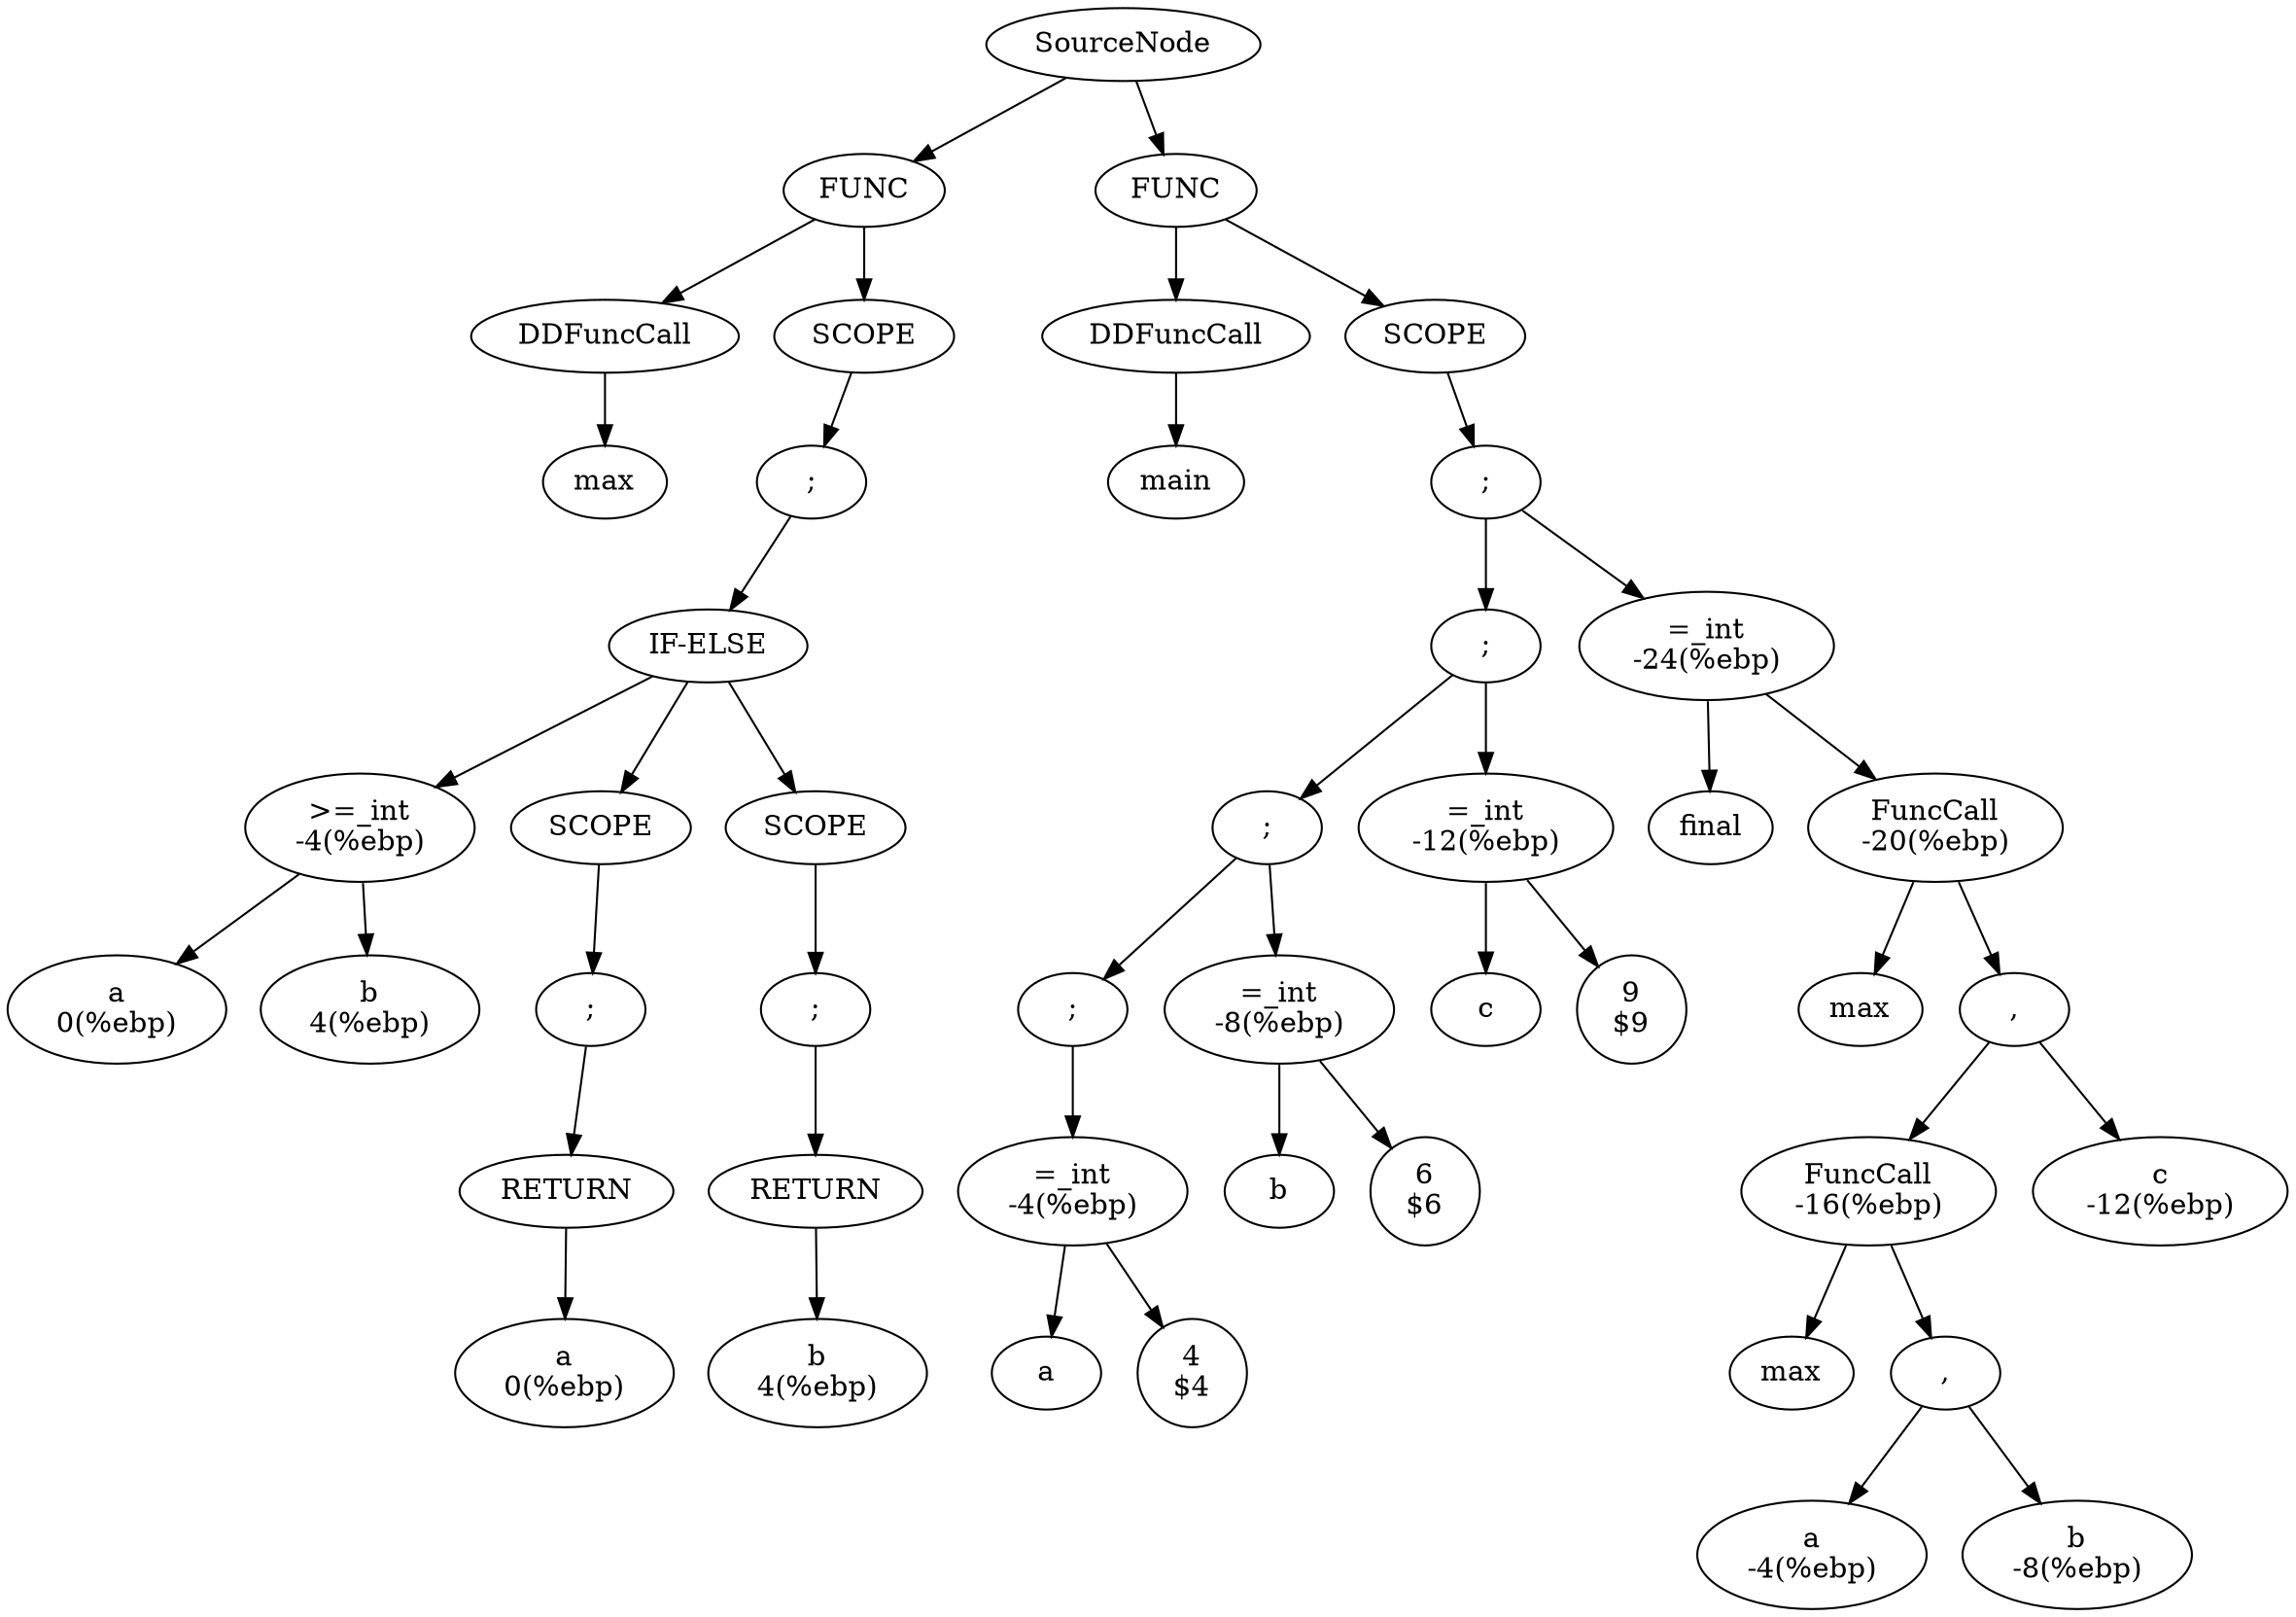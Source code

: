 digraph "" {
	graph [bb="0,0,0,0"];
	node [label="\N"];
	{
		graph [rank=same];
		2		 [label="max
"];
	}
	{
		graph [rank=same];
		8		 [label="a
0(%ebp)"];
		9		 [label="b
4(%ebp)"];
		8 -> 9		 [style=invis];
	}
	{
		graph [rank=same];
		11		 [label="a
0(%ebp)"];
	}
	{
		graph [rank=same];
		12		 [label="RETURN
"];
	}
	{
		graph [rank=same];
		13		 [label=";
"];
	}
	{
		graph [rank=same];
		15		 [label="b
4(%ebp)"];
	}
	{
		graph [rank=same];
		16		 [label="RETURN
"];
	}
	{
		graph [rank=same];
		17		 [label=";
"];
	}
	{
		graph [rank=same];
		10		 [label=">=_int
-4(%ebp)"];
		14		 [label="SCOPE
"];
		10 -> 14		 [style=invis];
		18		 [label="SCOPE
"];
		14 -> 18		 [style=invis];
	}
	{
		graph [rank=same];
		19		 [label="IF-ELSE
"];
	}
	{
		graph [rank=same];
		20		 [label=";
"];
	}
	{
		graph [rank=same];
		7		 [label="DDFuncCall
"];
		21		 [label="SCOPE
"];
		7 -> 21		 [style=invis];
	}
	{
		graph [rank=same];
		22		 [label="FUNC
"];
	}
	{
		graph [rank=same];
		24		 [label="main
"];
	}
	{
		graph [rank=same];
		27		 [label="a
"];
		28		 [label="4
$4"];
		27 -> 28		 [style=invis];
	}
	{
		graph [rank=same];
		29		 [label="=_int
-4(%ebp)"];
	}
	{
		graph [rank=same];
		32		 [label="b
"];
		33		 [label="6
$6"];
		32 -> 33		 [style=invis];
	}
	{
		graph [rank=same];
		30		 [label=";
"];
		34		 [label="=_int
-8(%ebp)"];
		30 -> 34		 [style=invis];
	}
	{
		graph [rank=same];
		37		 [label="c
"];
		38		 [label="9
$9"];
		37 -> 38		 [style=invis];
	}
	{
		graph [rank=same];
		35		 [label=";
"];
		39		 [label="=_int
-12(%ebp)"];
		35 -> 39		 [style=invis];
	}
	{
		graph [rank=same];
		45		 [label="a
-4(%ebp)"];
		46		 [label="b
-8(%ebp)"];
		45 -> 46		 [style=invis];
	}
	{
		graph [rank=same];
		44		 [label="max
"];
		47		 [label=",
"];
		44 -> 47		 [style=invis];
	}
	{
		graph [rank=same];
		48		 [label="FuncCall
-16(%ebp)"];
		49		 [label="c
-12(%ebp)"];
		48 -> 49		 [style=invis];
	}
	{
		graph [rank=same];
		43		 [label="max
"];
		50		 [label=",
"];
		43 -> 50		 [style=invis];
	}
	{
		graph [rank=same];
		42		 [label="final
"];
		51		 [label="FuncCall
-20(%ebp)"];
		42 -> 51		 [style=invis];
	}
	{
		graph [rank=same];
		40		 [label=";
"];
		52		 [label="=_int
-24(%ebp)"];
		40 -> 52		 [style=invis];
	}
	{
		graph [rank=same];
		53		 [label=";
"];
	}
	{
		graph [rank=same];
		25		 [label="DDFuncCall
"];
		54		 [label="SCOPE
"];
		25 -> 54		 [style=invis];
	}
	{
		graph [rank=same];
		55		 [label="FUNC
"];
	}
	0	 [label="SourceNode
"];
	0 -> 22;
	0 -> 55;
	7 -> 2;
	10 -> 8;
	10 -> 9;
	12 -> 11;
	13 -> 12;
	14 -> 13;
	16 -> 15;
	17 -> 16;
	18 -> 17;
	19 -> 10;
	19 -> 14;
	19 -> 18;
	20 -> 19;
	21 -> 20;
	22 -> 7;
	22 -> 21;
	25 -> 24;
	29 -> 27;
	29 -> 28;
	30 -> 29;
	34 -> 32;
	34 -> 33;
	35 -> 30;
	35 -> 34;
	39 -> 37;
	39 -> 38;
	40 -> 35;
	40 -> 39;
	47 -> 45;
	47 -> 46;
	48 -> 44;
	48 -> 47;
	50 -> 48;
	50 -> 49;
	51 -> 43;
	51 -> 50;
	52 -> 42;
	52 -> 51;
	53 -> 40;
	53 -> 52;
	54 -> 53;
	55 -> 25;
	55 -> 54;
}
